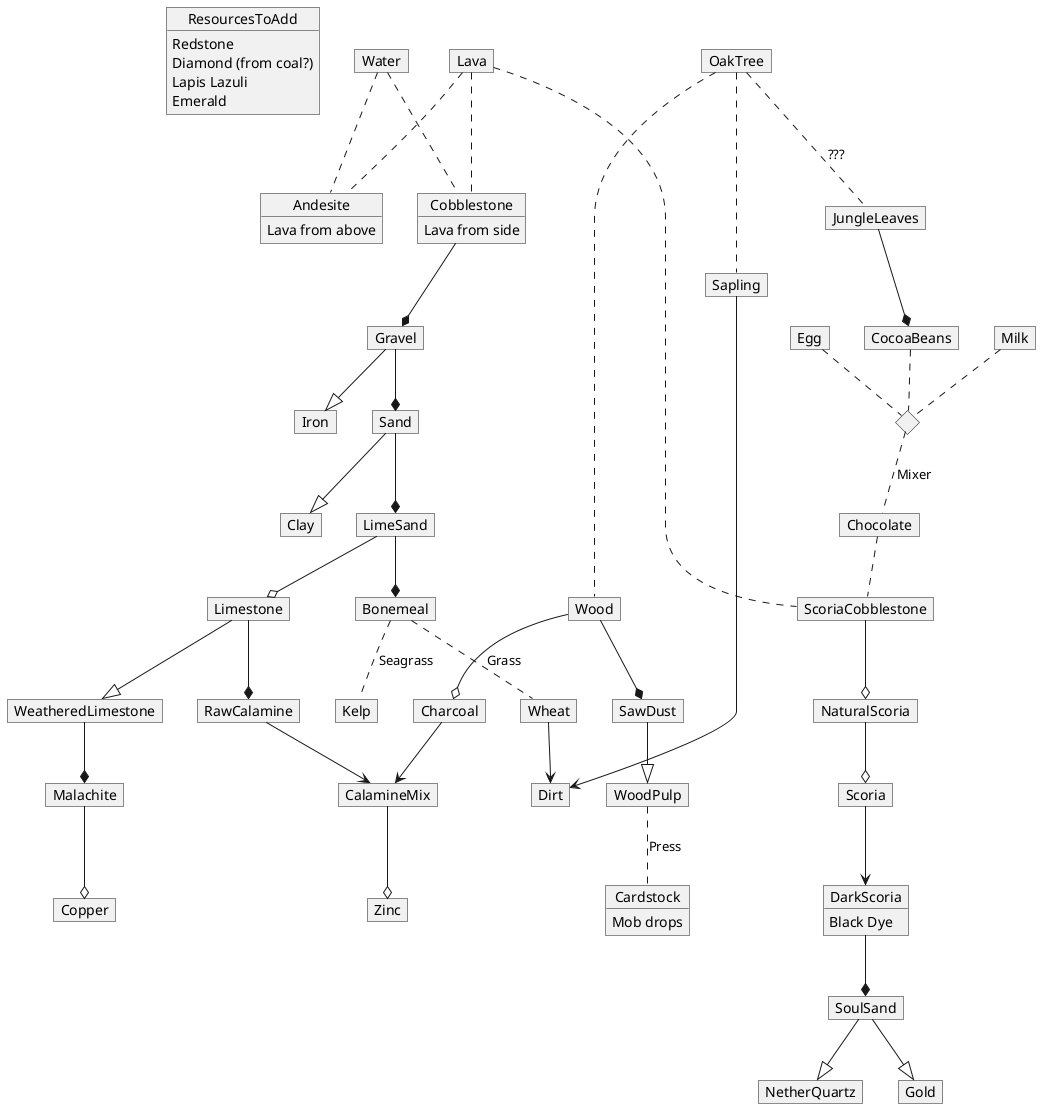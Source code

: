 @startuml
'https://plantuml.com/object-diagram
object ResourcesToAdd {
 Redstone
 Diamond (from coal?)
 Lapis Lazuli
 Emerald
}

'Objects
' Fluids
object Lava
object Water
object Chocolate

' Blocks
object Cobblestone {
    Lava from side
}
object Andesite {
    Lava from above
}
object ScoriaCobblestone
object NaturalScoria
object Scoria
object DarkScoria {
    Black Dye
}
object Gravel
object Sand
object LimeSand
object Limestone
object WeatheredLimestone
object Dirt
object SoulSand

' Plants
object OakTree
object Wood
object Sapling
object Wheat
object Bonemeal
object Charcoal
object Kelp
object JungleLeaves
object CocoaBeans

' Mobs
object Egg
object Milk

' Minerals
object Iron
object Clay
object NetherQuartz
object Gold
object Zinc
object Copper

' Misc
object CalamineMix
object RawCalamine
object Malachite
object SawDust
object WoodPulp
object Cardstock {
 Mob drops
}

' Machine
diamond Mixer

'Arrows

' Blocks from Fluids and other misc interactions
Lava .. Cobblestone
Water .. Cobblestone
Lava .. Andesite
Water .. Andesite
Lava .. ScoriaCobblestone
Chocolate .. ScoriaCobblestone

OakTree ...... Wood
OakTree .. Sapling
OakTree .. JungleLeaves : ???
Bonemeal .. Wheat : Grass
Bonemeal .. Kelp : Seagrass
WoodPulp .. Cardstock : Press

Egg .. Mixer
Milk .. Mixer
CocoaBeans .. Mixer
Mixer .. Chocolate : Mixer

' Milling --*
Cobblestone --* Gravel
Gravel --* Sand
Sand --* LimeSand
Limestone --* RawCalamine
LimeSand --* Bonemeal
DarkScoria --* SoulSand
Wood --* SawDust
JungleLeaves --* CocoaBeans
WeatheredLimestone --* Malachite

' Washing --|>
Gravel --|> Iron
Sand --|> Clay
SoulSand --|> NetherQuartz
SoulSand --|> Gold
SawDust --|> WoodPulp
Limestone --|> WeatheredLimestone


' Smelting --o
Wood --o Charcoal
ScoriaCobblestone --o NaturalScoria
NaturalScoria --o Scoria
LimeSand --o Limestone
CalamineMix --o Zinc
Malachite --o Copper


' Crafting -->
Scoria --> DarkScoria
Charcoal --> CalamineMix
RawCalamine --> CalamineMix
Wheat --> Dirt
Sapling --> Dirt

hide empty attributes

@enduml

